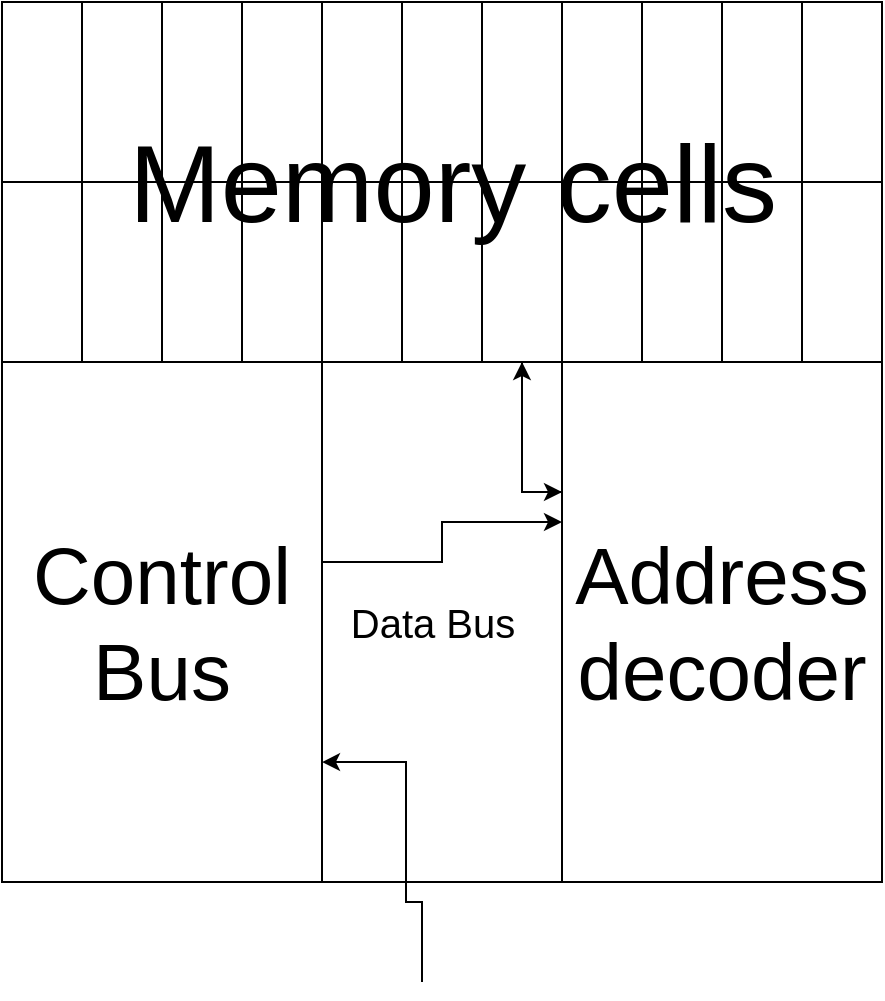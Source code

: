 <mxfile version="26.0.15">
  <diagram name="Page-1" id="1gxuW0_20kWIzitAy3gJ">
    <mxGraphModel dx="1434" dy="834" grid="1" gridSize="10" guides="1" tooltips="1" connect="1" arrows="1" fold="1" page="1" pageScale="1" pageWidth="850" pageHeight="1100" math="0" shadow="0">
      <root>
        <mxCell id="0" />
        <mxCell id="1" parent="0" />
        <mxCell id="bT_meFAWotJUpKMXo7_1-1" value="" style="whiteSpace=wrap;html=1;aspect=fixed;" vertex="1" parent="1">
          <mxGeometry x="210" y="130" width="440" height="440" as="geometry" />
        </mxCell>
        <mxCell id="bT_meFAWotJUpKMXo7_1-33" style="edgeStyle=orthogonalEdgeStyle;rounded=0;orthogonalLoop=1;jettySize=auto;html=1;exitX=0;exitY=0.25;exitDx=0;exitDy=0;entryX=0.5;entryY=1;entryDx=0;entryDy=0;" edge="1" parent="1" source="bT_meFAWotJUpKMXo7_1-3" target="bT_meFAWotJUpKMXo7_1-19">
          <mxGeometry relative="1" as="geometry" />
        </mxCell>
        <mxCell id="bT_meFAWotJUpKMXo7_1-3" value="&lt;font style=&quot;font-size: 40px;&quot;&gt;Address decoder&lt;/font&gt;" style="rounded=0;whiteSpace=wrap;html=1;" vertex="1" parent="1">
          <mxGeometry x="490" y="310" width="160" height="260" as="geometry" />
        </mxCell>
        <mxCell id="bT_meFAWotJUpKMXo7_1-4" value="" style="rounded=0;whiteSpace=wrap;html=1;" vertex="1" parent="1">
          <mxGeometry x="210" y="130" width="430" height="180" as="geometry" />
        </mxCell>
        <mxCell id="bT_meFAWotJUpKMXo7_1-5" value="" style="rounded=0;whiteSpace=wrap;html=1;" vertex="1" parent="1">
          <mxGeometry x="210" y="130" width="40" height="90" as="geometry" />
        </mxCell>
        <mxCell id="bT_meFAWotJUpKMXo7_1-7" value="" style="rounded=0;whiteSpace=wrap;html=1;" vertex="1" parent="1">
          <mxGeometry x="210" y="220" width="40" height="90" as="geometry" />
        </mxCell>
        <mxCell id="bT_meFAWotJUpKMXo7_1-8" value="" style="rounded=0;whiteSpace=wrap;html=1;" vertex="1" parent="1">
          <mxGeometry x="250" y="130" width="40" height="90" as="geometry" />
        </mxCell>
        <mxCell id="bT_meFAWotJUpKMXo7_1-9" value="" style="rounded=0;whiteSpace=wrap;html=1;" vertex="1" parent="1">
          <mxGeometry x="250" y="220" width="40" height="90" as="geometry" />
        </mxCell>
        <mxCell id="bT_meFAWotJUpKMXo7_1-10" value="" style="rounded=0;whiteSpace=wrap;html=1;" vertex="1" parent="1">
          <mxGeometry x="290" y="130" width="40" height="90" as="geometry" />
        </mxCell>
        <mxCell id="bT_meFAWotJUpKMXo7_1-11" value="" style="rounded=0;whiteSpace=wrap;html=1;" vertex="1" parent="1">
          <mxGeometry x="290" y="220" width="40" height="90" as="geometry" />
        </mxCell>
        <mxCell id="bT_meFAWotJUpKMXo7_1-12" value="" style="rounded=0;whiteSpace=wrap;html=1;" vertex="1" parent="1">
          <mxGeometry x="330" y="130" width="40" height="90" as="geometry" />
        </mxCell>
        <mxCell id="bT_meFAWotJUpKMXo7_1-13" value="" style="rounded=0;whiteSpace=wrap;html=1;" vertex="1" parent="1">
          <mxGeometry x="330" y="220" width="40" height="90" as="geometry" />
        </mxCell>
        <mxCell id="bT_meFAWotJUpKMXo7_1-14" value="" style="rounded=0;whiteSpace=wrap;html=1;" vertex="1" parent="1">
          <mxGeometry x="370" y="130" width="40" height="90" as="geometry" />
        </mxCell>
        <mxCell id="bT_meFAWotJUpKMXo7_1-15" value="" style="rounded=0;whiteSpace=wrap;html=1;" vertex="1" parent="1">
          <mxGeometry x="370" y="220" width="40" height="90" as="geometry" />
        </mxCell>
        <mxCell id="bT_meFAWotJUpKMXo7_1-16" value="" style="rounded=0;whiteSpace=wrap;html=1;" vertex="1" parent="1">
          <mxGeometry x="410" y="130" width="40" height="90" as="geometry" />
        </mxCell>
        <mxCell id="bT_meFAWotJUpKMXo7_1-17" value="" style="rounded=0;whiteSpace=wrap;html=1;" vertex="1" parent="1">
          <mxGeometry x="410" y="220" width="40" height="90" as="geometry" />
        </mxCell>
        <mxCell id="bT_meFAWotJUpKMXo7_1-18" value="" style="rounded=0;whiteSpace=wrap;html=1;" vertex="1" parent="1">
          <mxGeometry x="450" y="130" width="40" height="90" as="geometry" />
        </mxCell>
        <mxCell id="bT_meFAWotJUpKMXo7_1-32" style="edgeStyle=orthogonalEdgeStyle;rounded=0;orthogonalLoop=1;jettySize=auto;html=1;entryX=0;entryY=0.25;entryDx=0;entryDy=0;" edge="1" parent="1" source="bT_meFAWotJUpKMXo7_1-19" target="bT_meFAWotJUpKMXo7_1-3">
          <mxGeometry relative="1" as="geometry" />
        </mxCell>
        <mxCell id="bT_meFAWotJUpKMXo7_1-19" value="" style="rounded=0;whiteSpace=wrap;html=1;" vertex="1" parent="1">
          <mxGeometry x="450" y="220" width="40" height="90" as="geometry" />
        </mxCell>
        <mxCell id="bT_meFAWotJUpKMXo7_1-20" value="" style="rounded=0;whiteSpace=wrap;html=1;" vertex="1" parent="1">
          <mxGeometry x="490" y="130" width="40" height="90" as="geometry" />
        </mxCell>
        <mxCell id="bT_meFAWotJUpKMXo7_1-21" value="" style="rounded=0;whiteSpace=wrap;html=1;" vertex="1" parent="1">
          <mxGeometry x="490" y="220" width="40" height="90" as="geometry" />
        </mxCell>
        <mxCell id="bT_meFAWotJUpKMXo7_1-22" value="" style="rounded=0;whiteSpace=wrap;html=1;" vertex="1" parent="1">
          <mxGeometry x="530" y="130" width="40" height="90" as="geometry" />
        </mxCell>
        <mxCell id="bT_meFAWotJUpKMXo7_1-23" value="" style="rounded=0;whiteSpace=wrap;html=1;" vertex="1" parent="1">
          <mxGeometry x="530" y="220" width="40" height="90" as="geometry" />
        </mxCell>
        <mxCell id="bT_meFAWotJUpKMXo7_1-24" value="" style="rounded=0;whiteSpace=wrap;html=1;" vertex="1" parent="1">
          <mxGeometry x="570" y="130" width="40" height="90" as="geometry" />
        </mxCell>
        <mxCell id="bT_meFAWotJUpKMXo7_1-25" value="" style="rounded=0;whiteSpace=wrap;html=1;" vertex="1" parent="1">
          <mxGeometry x="570" y="220" width="40" height="90" as="geometry" />
        </mxCell>
        <mxCell id="bT_meFAWotJUpKMXo7_1-26" value="" style="rounded=0;whiteSpace=wrap;html=1;" vertex="1" parent="1">
          <mxGeometry x="610" y="130" width="40" height="90" as="geometry" />
        </mxCell>
        <mxCell id="bT_meFAWotJUpKMXo7_1-27" value="" style="rounded=0;whiteSpace=wrap;html=1;" vertex="1" parent="1">
          <mxGeometry x="610" y="220" width="40" height="90" as="geometry" />
        </mxCell>
        <mxCell id="bT_meFAWotJUpKMXo7_1-31" style="edgeStyle=orthogonalEdgeStyle;rounded=0;orthogonalLoop=1;jettySize=auto;html=1;" edge="1" parent="1" source="bT_meFAWotJUpKMXo7_1-28" target="bT_meFAWotJUpKMXo7_1-3">
          <mxGeometry relative="1" as="geometry">
            <Array as="points">
              <mxPoint x="430" y="410" />
              <mxPoint x="430" y="390" />
            </Array>
          </mxGeometry>
        </mxCell>
        <mxCell id="bT_meFAWotJUpKMXo7_1-28" value="&lt;font style=&quot;font-size: 40px;&quot;&gt;Control Bus&lt;/font&gt;" style="rounded=0;whiteSpace=wrap;html=1;" vertex="1" parent="1">
          <mxGeometry x="210" y="310" width="160" height="260" as="geometry" />
        </mxCell>
        <mxCell id="bT_meFAWotJUpKMXo7_1-30" style="edgeStyle=orthogonalEdgeStyle;rounded=0;orthogonalLoop=1;jettySize=auto;html=1;entryX=0.988;entryY=0.642;entryDx=0;entryDy=0;entryPerimeter=0;" edge="1" parent="1">
          <mxGeometry relative="1" as="geometry">
            <mxPoint x="420" y="620" as="sourcePoint" />
            <mxPoint x="370.0" y="510.02" as="targetPoint" />
            <Array as="points">
              <mxPoint x="420" y="580" />
              <mxPoint x="412" y="580" />
              <mxPoint x="412" y="510" />
            </Array>
          </mxGeometry>
        </mxCell>
        <mxCell id="bT_meFAWotJUpKMXo7_1-34" value="&lt;font style=&quot;font-size: 55px;&quot;&gt;Memory cells&lt;/font&gt;" style="text;html=1;align=center;verticalAlign=middle;resizable=0;points=[];autosize=1;strokeColor=none;fillColor=none;" vertex="1" parent="1">
          <mxGeometry x="260" y="180" width="350" height="80" as="geometry" />
        </mxCell>
        <mxCell id="bT_meFAWotJUpKMXo7_1-35" value="&lt;font style=&quot;font-size: 20px;&quot;&gt;Data Bus&lt;/font&gt;" style="text;html=1;align=center;verticalAlign=middle;resizable=0;points=[];autosize=1;strokeColor=none;fillColor=none;" vertex="1" parent="1">
          <mxGeometry x="370" y="420" width="110" height="40" as="geometry" />
        </mxCell>
      </root>
    </mxGraphModel>
  </diagram>
</mxfile>
